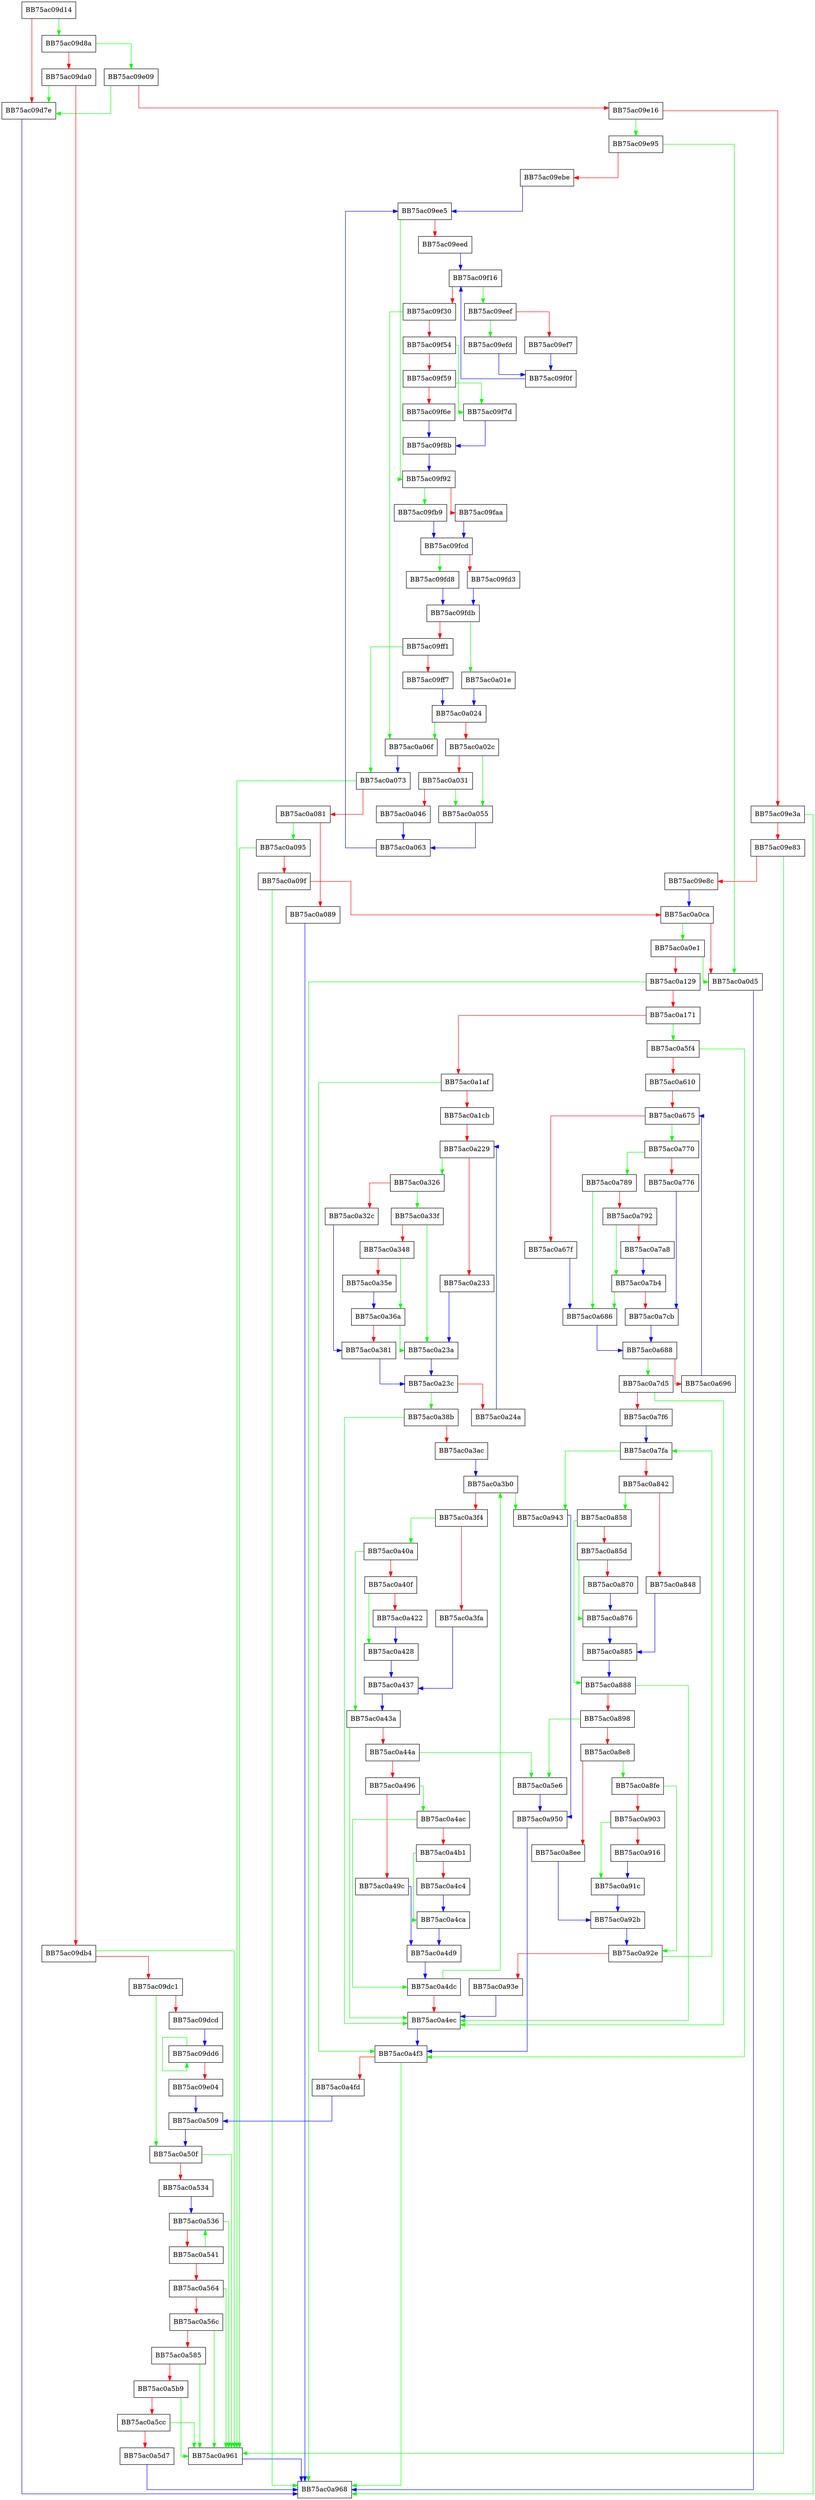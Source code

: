 digraph HUF_readStats {
  node [shape="box"];
  graph [splines=ortho];
  BB75ac09d14 -> BB75ac09d8a [color="green"];
  BB75ac09d14 -> BB75ac09d7e [color="red"];
  BB75ac09d7e -> BB75ac0a968 [color="blue"];
  BB75ac09d8a -> BB75ac09e09 [color="green"];
  BB75ac09d8a -> BB75ac09da0 [color="red"];
  BB75ac09da0 -> BB75ac09d7e [color="green"];
  BB75ac09da0 -> BB75ac09db4 [color="red"];
  BB75ac09db4 -> BB75ac0a961 [color="green"];
  BB75ac09db4 -> BB75ac09dc1 [color="red"];
  BB75ac09dc1 -> BB75ac0a50f [color="green"];
  BB75ac09dc1 -> BB75ac09dcd [color="red"];
  BB75ac09dcd -> BB75ac09dd6 [color="blue"];
  BB75ac09dd6 -> BB75ac09dd6 [color="green"];
  BB75ac09dd6 -> BB75ac09e04 [color="red"];
  BB75ac09e04 -> BB75ac0a509 [color="blue"];
  BB75ac09e09 -> BB75ac09d7e [color="green"];
  BB75ac09e09 -> BB75ac09e16 [color="red"];
  BB75ac09e16 -> BB75ac09e95 [color="green"];
  BB75ac09e16 -> BB75ac09e3a [color="red"];
  BB75ac09e3a -> BB75ac0a968 [color="green"];
  BB75ac09e3a -> BB75ac09e83 [color="red"];
  BB75ac09e83 -> BB75ac0a961 [color="green"];
  BB75ac09e83 -> BB75ac09e8c [color="red"];
  BB75ac09e8c -> BB75ac0a0ca [color="blue"];
  BB75ac09e95 -> BB75ac0a0d5 [color="green"];
  BB75ac09e95 -> BB75ac09ebe [color="red"];
  BB75ac09ebe -> BB75ac09ee5 [color="blue"];
  BB75ac09ee5 -> BB75ac09f92 [color="green"];
  BB75ac09ee5 -> BB75ac09eed [color="red"];
  BB75ac09eed -> BB75ac09f16 [color="blue"];
  BB75ac09eef -> BB75ac09efd [color="green"];
  BB75ac09eef -> BB75ac09ef7 [color="red"];
  BB75ac09ef7 -> BB75ac09f0f [color="blue"];
  BB75ac09efd -> BB75ac09f0f [color="blue"];
  BB75ac09f0f -> BB75ac09f16 [color="blue"];
  BB75ac09f16 -> BB75ac09eef [color="green"];
  BB75ac09f16 -> BB75ac09f30 [color="red"];
  BB75ac09f30 -> BB75ac0a06f [color="green"];
  BB75ac09f30 -> BB75ac09f54 [color="red"];
  BB75ac09f54 -> BB75ac09f7d [color="green"];
  BB75ac09f54 -> BB75ac09f59 [color="red"];
  BB75ac09f59 -> BB75ac09f7d [color="green"];
  BB75ac09f59 -> BB75ac09f6e [color="red"];
  BB75ac09f6e -> BB75ac09f8b [color="blue"];
  BB75ac09f7d -> BB75ac09f8b [color="blue"];
  BB75ac09f8b -> BB75ac09f92 [color="blue"];
  BB75ac09f92 -> BB75ac09fb9 [color="green"];
  BB75ac09f92 -> BB75ac09faa [color="red"];
  BB75ac09faa -> BB75ac09fcd [color="blue"];
  BB75ac09fb9 -> BB75ac09fcd [color="blue"];
  BB75ac09fcd -> BB75ac09fd8 [color="green"];
  BB75ac09fcd -> BB75ac09fd3 [color="red"];
  BB75ac09fd3 -> BB75ac09fdb [color="blue"];
  BB75ac09fd8 -> BB75ac09fdb [color="blue"];
  BB75ac09fdb -> BB75ac0a01e [color="green"];
  BB75ac09fdb -> BB75ac09ff1 [color="red"];
  BB75ac09ff1 -> BB75ac0a073 [color="green"];
  BB75ac09ff1 -> BB75ac09ff7 [color="red"];
  BB75ac09ff7 -> BB75ac0a024 [color="blue"];
  BB75ac0a01e -> BB75ac0a024 [color="blue"];
  BB75ac0a024 -> BB75ac0a06f [color="green"];
  BB75ac0a024 -> BB75ac0a02c [color="red"];
  BB75ac0a02c -> BB75ac0a055 [color="green"];
  BB75ac0a02c -> BB75ac0a031 [color="red"];
  BB75ac0a031 -> BB75ac0a055 [color="green"];
  BB75ac0a031 -> BB75ac0a046 [color="red"];
  BB75ac0a046 -> BB75ac0a063 [color="blue"];
  BB75ac0a055 -> BB75ac0a063 [color="blue"];
  BB75ac0a063 -> BB75ac09ee5 [color="blue"];
  BB75ac0a06f -> BB75ac0a073 [color="blue"];
  BB75ac0a073 -> BB75ac0a961 [color="green"];
  BB75ac0a073 -> BB75ac0a081 [color="red"];
  BB75ac0a081 -> BB75ac0a095 [color="green"];
  BB75ac0a081 -> BB75ac0a089 [color="red"];
  BB75ac0a089 -> BB75ac0a968 [color="blue"];
  BB75ac0a095 -> BB75ac0a961 [color="green"];
  BB75ac0a095 -> BB75ac0a09f [color="red"];
  BB75ac0a09f -> BB75ac0a968 [color="green"];
  BB75ac0a09f -> BB75ac0a0ca [color="red"];
  BB75ac0a0ca -> BB75ac0a0e1 [color="green"];
  BB75ac0a0ca -> BB75ac0a0d5 [color="red"];
  BB75ac0a0d5 -> BB75ac0a968 [color="blue"];
  BB75ac0a0e1 -> BB75ac0a0d5 [color="green"];
  BB75ac0a0e1 -> BB75ac0a129 [color="red"];
  BB75ac0a129 -> BB75ac0a968 [color="green"];
  BB75ac0a129 -> BB75ac0a171 [color="red"];
  BB75ac0a171 -> BB75ac0a5f4 [color="green"];
  BB75ac0a171 -> BB75ac0a1af [color="red"];
  BB75ac0a1af -> BB75ac0a4f3 [color="green"];
  BB75ac0a1af -> BB75ac0a1cb [color="red"];
  BB75ac0a1cb -> BB75ac0a229 [color="red"];
  BB75ac0a229 -> BB75ac0a326 [color="green"];
  BB75ac0a229 -> BB75ac0a233 [color="red"];
  BB75ac0a233 -> BB75ac0a23a [color="blue"];
  BB75ac0a23a -> BB75ac0a23c [color="blue"];
  BB75ac0a23c -> BB75ac0a38b [color="green"];
  BB75ac0a23c -> BB75ac0a24a [color="red"];
  BB75ac0a24a -> BB75ac0a229 [color="blue"];
  BB75ac0a326 -> BB75ac0a33f [color="green"];
  BB75ac0a326 -> BB75ac0a32c [color="red"];
  BB75ac0a32c -> BB75ac0a381 [color="blue"];
  BB75ac0a33f -> BB75ac0a23a [color="green"];
  BB75ac0a33f -> BB75ac0a348 [color="red"];
  BB75ac0a348 -> BB75ac0a36a [color="green"];
  BB75ac0a348 -> BB75ac0a35e [color="red"];
  BB75ac0a35e -> BB75ac0a36a [color="blue"];
  BB75ac0a36a -> BB75ac0a23a [color="green"];
  BB75ac0a36a -> BB75ac0a381 [color="red"];
  BB75ac0a381 -> BB75ac0a23c [color="blue"];
  BB75ac0a38b -> BB75ac0a4ec [color="green"];
  BB75ac0a38b -> BB75ac0a3ac [color="red"];
  BB75ac0a3ac -> BB75ac0a3b0 [color="blue"];
  BB75ac0a3b0 -> BB75ac0a943 [color="green"];
  BB75ac0a3b0 -> BB75ac0a3f4 [color="red"];
  BB75ac0a3f4 -> BB75ac0a40a [color="green"];
  BB75ac0a3f4 -> BB75ac0a3fa [color="red"];
  BB75ac0a3fa -> BB75ac0a437 [color="blue"];
  BB75ac0a40a -> BB75ac0a43a [color="green"];
  BB75ac0a40a -> BB75ac0a40f [color="red"];
  BB75ac0a40f -> BB75ac0a428 [color="green"];
  BB75ac0a40f -> BB75ac0a422 [color="red"];
  BB75ac0a422 -> BB75ac0a428 [color="blue"];
  BB75ac0a428 -> BB75ac0a437 [color="blue"];
  BB75ac0a437 -> BB75ac0a43a [color="blue"];
  BB75ac0a43a -> BB75ac0a4ec [color="green"];
  BB75ac0a43a -> BB75ac0a44a [color="red"];
  BB75ac0a44a -> BB75ac0a5e6 [color="green"];
  BB75ac0a44a -> BB75ac0a496 [color="red"];
  BB75ac0a496 -> BB75ac0a4ac [color="green"];
  BB75ac0a496 -> BB75ac0a49c [color="red"];
  BB75ac0a49c -> BB75ac0a4d9 [color="blue"];
  BB75ac0a4ac -> BB75ac0a4dc [color="green"];
  BB75ac0a4ac -> BB75ac0a4b1 [color="red"];
  BB75ac0a4b1 -> BB75ac0a4ca [color="green"];
  BB75ac0a4b1 -> BB75ac0a4c4 [color="red"];
  BB75ac0a4c4 -> BB75ac0a4ca [color="blue"];
  BB75ac0a4ca -> BB75ac0a4d9 [color="blue"];
  BB75ac0a4d9 -> BB75ac0a4dc [color="blue"];
  BB75ac0a4dc -> BB75ac0a3b0 [color="green"];
  BB75ac0a4dc -> BB75ac0a4ec [color="red"];
  BB75ac0a4ec -> BB75ac0a4f3 [color="blue"];
  BB75ac0a4f3 -> BB75ac0a968 [color="green"];
  BB75ac0a4f3 -> BB75ac0a4fd [color="red"];
  BB75ac0a4fd -> BB75ac0a509 [color="blue"];
  BB75ac0a509 -> BB75ac0a50f [color="blue"];
  BB75ac0a50f -> BB75ac0a961 [color="green"];
  BB75ac0a50f -> BB75ac0a534 [color="red"];
  BB75ac0a534 -> BB75ac0a536 [color="blue"];
  BB75ac0a536 -> BB75ac0a961 [color="green"];
  BB75ac0a536 -> BB75ac0a541 [color="red"];
  BB75ac0a541 -> BB75ac0a536 [color="green"];
  BB75ac0a541 -> BB75ac0a564 [color="red"];
  BB75ac0a564 -> BB75ac0a961 [color="green"];
  BB75ac0a564 -> BB75ac0a56c [color="red"];
  BB75ac0a56c -> BB75ac0a961 [color="green"];
  BB75ac0a56c -> BB75ac0a585 [color="red"];
  BB75ac0a585 -> BB75ac0a961 [color="green"];
  BB75ac0a585 -> BB75ac0a5b9 [color="red"];
  BB75ac0a5b9 -> BB75ac0a961 [color="green"];
  BB75ac0a5b9 -> BB75ac0a5cc [color="red"];
  BB75ac0a5cc -> BB75ac0a961 [color="green"];
  BB75ac0a5cc -> BB75ac0a5d7 [color="red"];
  BB75ac0a5d7 -> BB75ac0a968 [color="blue"];
  BB75ac0a5e6 -> BB75ac0a950 [color="blue"];
  BB75ac0a5f4 -> BB75ac0a4f3 [color="green"];
  BB75ac0a5f4 -> BB75ac0a610 [color="red"];
  BB75ac0a610 -> BB75ac0a675 [color="red"];
  BB75ac0a675 -> BB75ac0a770 [color="green"];
  BB75ac0a675 -> BB75ac0a67f [color="red"];
  BB75ac0a67f -> BB75ac0a686 [color="blue"];
  BB75ac0a686 -> BB75ac0a688 [color="blue"];
  BB75ac0a688 -> BB75ac0a7d5 [color="green"];
  BB75ac0a688 -> BB75ac0a696 [color="red"];
  BB75ac0a696 -> BB75ac0a675 [color="blue"];
  BB75ac0a770 -> BB75ac0a789 [color="green"];
  BB75ac0a770 -> BB75ac0a776 [color="red"];
  BB75ac0a776 -> BB75ac0a7cb [color="blue"];
  BB75ac0a789 -> BB75ac0a686 [color="green"];
  BB75ac0a789 -> BB75ac0a792 [color="red"];
  BB75ac0a792 -> BB75ac0a7b4 [color="green"];
  BB75ac0a792 -> BB75ac0a7a8 [color="red"];
  BB75ac0a7a8 -> BB75ac0a7b4 [color="blue"];
  BB75ac0a7b4 -> BB75ac0a686 [color="green"];
  BB75ac0a7b4 -> BB75ac0a7cb [color="red"];
  BB75ac0a7cb -> BB75ac0a688 [color="blue"];
  BB75ac0a7d5 -> BB75ac0a4ec [color="green"];
  BB75ac0a7d5 -> BB75ac0a7f6 [color="red"];
  BB75ac0a7f6 -> BB75ac0a7fa [color="blue"];
  BB75ac0a7fa -> BB75ac0a943 [color="green"];
  BB75ac0a7fa -> BB75ac0a842 [color="red"];
  BB75ac0a842 -> BB75ac0a858 [color="green"];
  BB75ac0a842 -> BB75ac0a848 [color="red"];
  BB75ac0a848 -> BB75ac0a885 [color="blue"];
  BB75ac0a858 -> BB75ac0a888 [color="green"];
  BB75ac0a858 -> BB75ac0a85d [color="red"];
  BB75ac0a85d -> BB75ac0a876 [color="green"];
  BB75ac0a85d -> BB75ac0a870 [color="red"];
  BB75ac0a870 -> BB75ac0a876 [color="blue"];
  BB75ac0a876 -> BB75ac0a885 [color="blue"];
  BB75ac0a885 -> BB75ac0a888 [color="blue"];
  BB75ac0a888 -> BB75ac0a4ec [color="green"];
  BB75ac0a888 -> BB75ac0a898 [color="red"];
  BB75ac0a898 -> BB75ac0a5e6 [color="green"];
  BB75ac0a898 -> BB75ac0a8e8 [color="red"];
  BB75ac0a8e8 -> BB75ac0a8fe [color="green"];
  BB75ac0a8e8 -> BB75ac0a8ee [color="red"];
  BB75ac0a8ee -> BB75ac0a92b [color="blue"];
  BB75ac0a8fe -> BB75ac0a92e [color="green"];
  BB75ac0a8fe -> BB75ac0a903 [color="red"];
  BB75ac0a903 -> BB75ac0a91c [color="green"];
  BB75ac0a903 -> BB75ac0a916 [color="red"];
  BB75ac0a916 -> BB75ac0a91c [color="blue"];
  BB75ac0a91c -> BB75ac0a92b [color="blue"];
  BB75ac0a92b -> BB75ac0a92e [color="blue"];
  BB75ac0a92e -> BB75ac0a7fa [color="green"];
  BB75ac0a92e -> BB75ac0a93e [color="red"];
  BB75ac0a93e -> BB75ac0a4ec [color="blue"];
  BB75ac0a943 -> BB75ac0a950 [color="blue"];
  BB75ac0a950 -> BB75ac0a4f3 [color="blue"];
  BB75ac0a961 -> BB75ac0a968 [color="blue"];
}